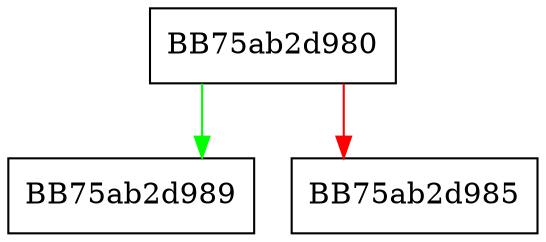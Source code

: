 digraph Tell {
  node [shape="box"];
  graph [splines=ortho];
  BB75ab2d980 -> BB75ab2d989 [color="green"];
  BB75ab2d980 -> BB75ab2d985 [color="red"];
}